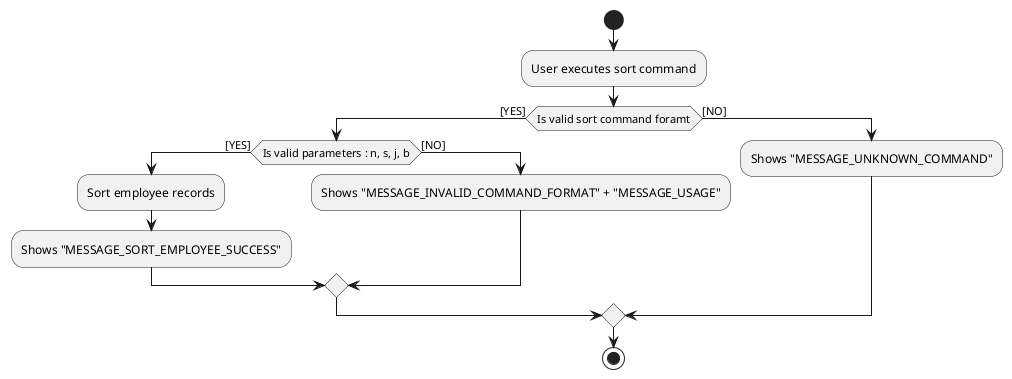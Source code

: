 @startuml
start
:User executes sort command;
if (Is valid sort command foramt) then ([YES])
    if (Is valid parameters : n, s, j, b) then ([YES])
        :Sort employee records;
        :Shows "MESSAGE_SORT_EMPLOYEE_SUCCESS";
    else ([NO])
        :Shows "MESSAGE_INVALID_COMMAND_FORMAT" + "MESSAGE_USAGE";
    endif
else ([NO])
    :Shows "MESSAGE_UNKNOWN_COMMAND";
endif
stop
@enduml